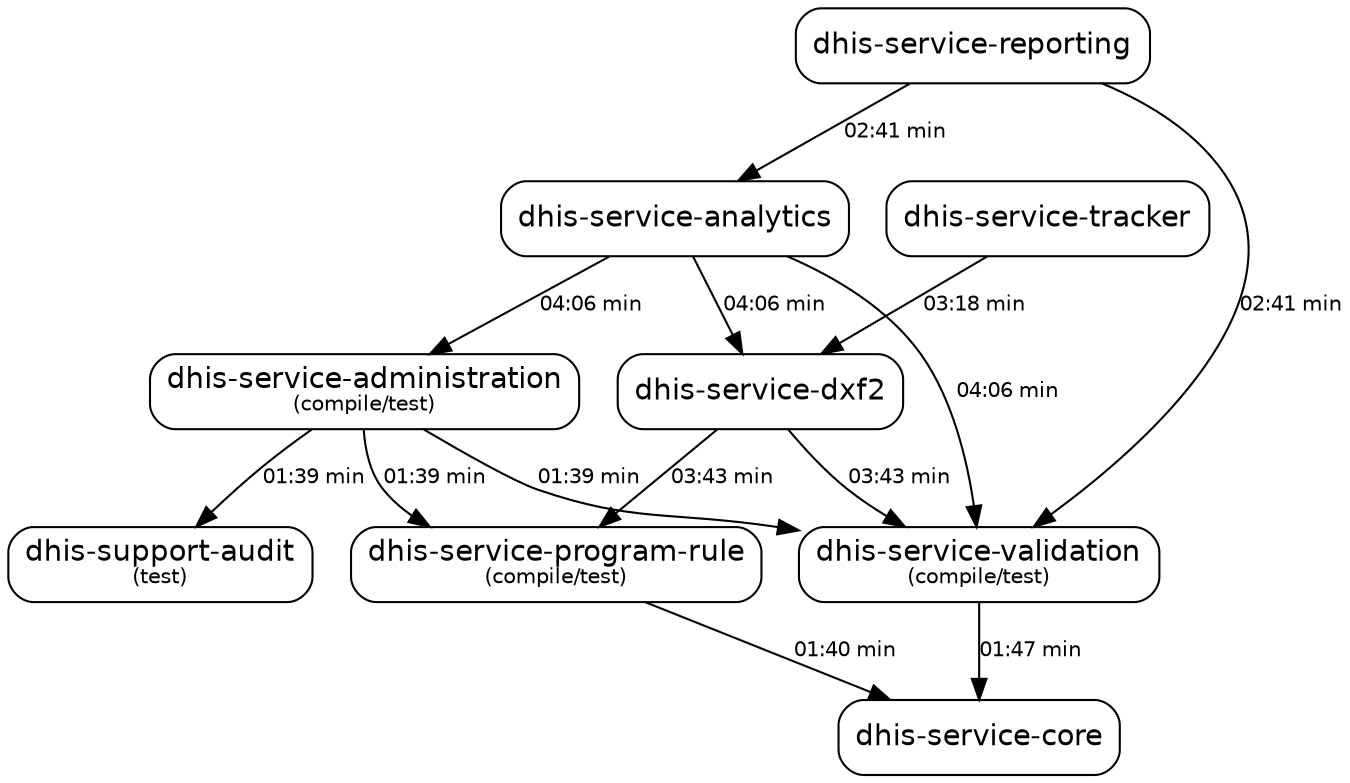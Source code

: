 digraph "dhis" {
  node [shape="box",style="rounded",fontname="Helvetica",fontsize="14"]
  edge [fontsize="10",fontname="Helvetica"]

  // Node Definitions:
  "org.hisp.dhis:dhis-service-validation:jar"[label=<dhis-service-validation<font point-size="10"><br/>(compile/test)</font>>]
  "org.hisp.dhis:dhis-service-core:jar"[label=<dhis-service-core>]
  "org.hisp.dhis:dhis-service-program-rule:jar"[label=<dhis-service-program-rule<font point-size="10"><br/>(compile/test)</font>>]
  "org.hisp.dhis:dhis-service-administration:jar"[label=<dhis-service-administration<font point-size="10"><br/>(compile/test)</font>>]
  "org.hisp.dhis:dhis-support-audit:jar"[label=<dhis-support-audit<font point-size="10"><br/>(test)</font>>]
  "org.hisp.dhis:dhis-service-dxf2:jar"[label=<dhis-service-dxf2>]
  "org.hisp.dhis:dhis-service-analytics:jar"[label=<dhis-service-analytics>]
  "org.hisp.dhis:dhis-service-tracker:jar"[label=<dhis-service-tracker>]
  "org.hisp.dhis:dhis-service-reporting:jar"[label=<dhis-service-reporting>]

  // Edge Definitions:
  // "org.hisp.dhis:dhis-service-core:jar:compile" -> "root" [weight=180, label="03:00 min"]
  "org.hisp.dhis:dhis-service-validation:jar" -> "org.hisp.dhis:dhis-service-core:jar"[weight=107, label="01:47 min"]
  "org.hisp.dhis:dhis-service-program-rule:jar" -> "org.hisp.dhis:dhis-service-core:jar"[weight=100, label="01:40 min"]
  "org.hisp.dhis:dhis-service-administration:jar" -> "org.hisp.dhis:dhis-service-program-rule:jar"[weight=99, label="01:39 min"]
  "org.hisp.dhis:dhis-service-administration:jar" -> "org.hisp.dhis:dhis-service-validation:jar"[weight=99, label="01:39 min"]
  "org.hisp.dhis:dhis-service-administration:jar" -> "org.hisp.dhis:dhis-support-audit:jar"[weight=99, label="01:39 min"]
  "org.hisp.dhis:dhis-service-dxf2:jar" -> "org.hisp.dhis:dhis-service-program-rule:jar"[weight=223, label="03:43 min"]
  "org.hisp.dhis:dhis-service-dxf2:jar" -> "org.hisp.dhis:dhis-service-validation:jar"[weight=223, label="03:43 min"]
  "org.hisp.dhis:dhis-service-analytics:jar" -> "org.hisp.dhis:dhis-service-dxf2:jar"[weight=246, label="04:06 min"]
  "org.hisp.dhis:dhis-service-analytics:jar" -> "org.hisp.dhis:dhis-service-administration:jar"[weight=246, label="04:06 min"]
  "org.hisp.dhis:dhis-service-analytics:jar" -> "org.hisp.dhis:dhis-service-validation:jar"[weight=246, label="04:06 min"]
  "org.hisp.dhis:dhis-service-tracker:jar" -> "org.hisp.dhis:dhis-service-dxf2:jar"[weight=198, label="03:18 min"]
  "org.hisp.dhis:dhis-service-reporting:jar" -> "org.hisp.dhis:dhis-service-analytics:jar"[weight=161, label="02:41 min"]
  "org.hisp.dhis:dhis-service-reporting:jar" -> "org.hisp.dhis:dhis-service-validation:jar"[weight=161, label="02:41 min"]
}
